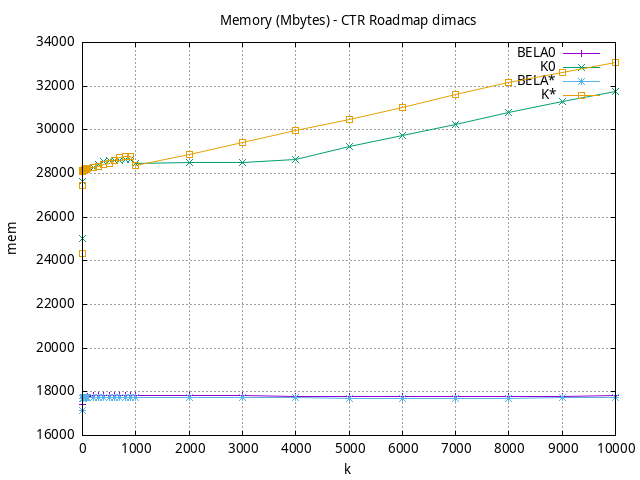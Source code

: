 #!/usr/bin/gnuplot
# -*- coding: utf-8 -*-
#
# results/roadmap/dimacs/CTR/USA-road-d.CTR.mixed.mem.gnuplot
#
# Started on 01/09/2024 14:42:42
# Author: Carlos Linares López
set grid
set xlabel "k"
set ylabel "mem"

set title "Memory (Mbytes) - CTR Roadmap dimacs"

set terminal png enhanced font "Ariel,10"
set output 'USA-road-d.CTR.mixed.mem.png'

plot "-" title "BELA0"      with linesp, "-" title "K0"      with linesp, "-" title "BELA*"      with linesp, "-" title "K*"      with linesp

	1 17401.36
	2 17695.37
	3 17700.85
	4 17705.85
	5 17710.85
	6 17716.82
	7 17717.0
	8 17717.0
	9 17717.0
	10 17737.37
	20 17745.76
	30 17746.0
	40 17746.0
	50 17746.0
	60 17746.0
	70 17746.0
	80 17746.0
	90 17746.0
	100 17794.1
	200 17817.39
	300 17838.0
	400 17838.0
	500 17838.0
	600 17838.0
	700 17838.0
	800 17838.0
	900 17838.0
	1000 17838.0
	2000 17838.0
	3000 17838.51
	4000 17788.81
	5000 17802.14
	6000 17801.54
	7000 17798.21
	8000 17799.62
	9000 17804.26
	10000 17812.19
end
	1 25036.99
	2 27630.48
	3 28105.32
	4 28111.54
	5 28118.32
	6 28124.54
	7 28131.32
	8 28137.32
	9 28143.32
	10 28149.32
	20 28156.42
	30 28167.64
	40 28179.64
	50 28191.42
	60 28202.64
	70 28214.64
	80 28226.42
	90 28237.64
	100 28249.64
	200 28274.62
	300 28407.28
	400 28570.96
	500 28586.32
	600 28586.32
	700 28601.68
	800 28647.76
	900 28647.76
	1000 28467.96
	2000 28498.68
	3000 28503.99
	4000 28629.35
	5000 29233.03
	6000 29719.32
	7000 30240.97
	8000 30779.15
	9000 31314.12
	10000 31747.89
end
	1 17139.61
	2 17685.1
	3 17690.31
	4 17696.1
	5 17701.31
	6 17706.0
	7 17706.0
	8 17706.0
	9 17706.0
	10 17711.72
	20 17733.98
	30 17742.76
	40 17749.0
	50 17749.0
	60 17749.0
	70 17749.0
	80 17749.0
	90 17749.0
	100 17749.0
	200 17749.0
	300 17749.0
	400 17749.0
	500 17749.0
	600 17749.0
	700 17749.0
	800 17749.0
	900 17749.0
	1000 17749.0
	2000 17749.0
	3000 17745.89
	4000 17762.76
	5000 17683.33
	6000 17683.6
	7000 17697.87
	8000 17711.47
	9000 17742.85
	10000 17720.24
end
	1 24349.26
	2 27431.74
	3 28091.32
	4 28097.76
	5 28105.32
	6 28111.54
	7 28118.32
	8 28124.32
	9 28130.1
	10 28135.32
	20 28142.64
	30 28154.42
	40 28165.64
	50 28177.64
	60 28189.64
	70 28201.42
	80 28212.64
	90 28224.42
	100 28235.64
	200 28260.84
	300 28332.62
	400 28403.84
	500 28475.62
	600 28608.28
	700 28741.24
	800 28771.96
	900 28771.96
	1000 28347.61
	2000 28875.8
	3000 29413.9
	4000 29951.01
	5000 30487.77
	6000 31026.41
	7000 31598.74
	8000 32170.31
	9000 32634.85
	10000 33067.87
end
